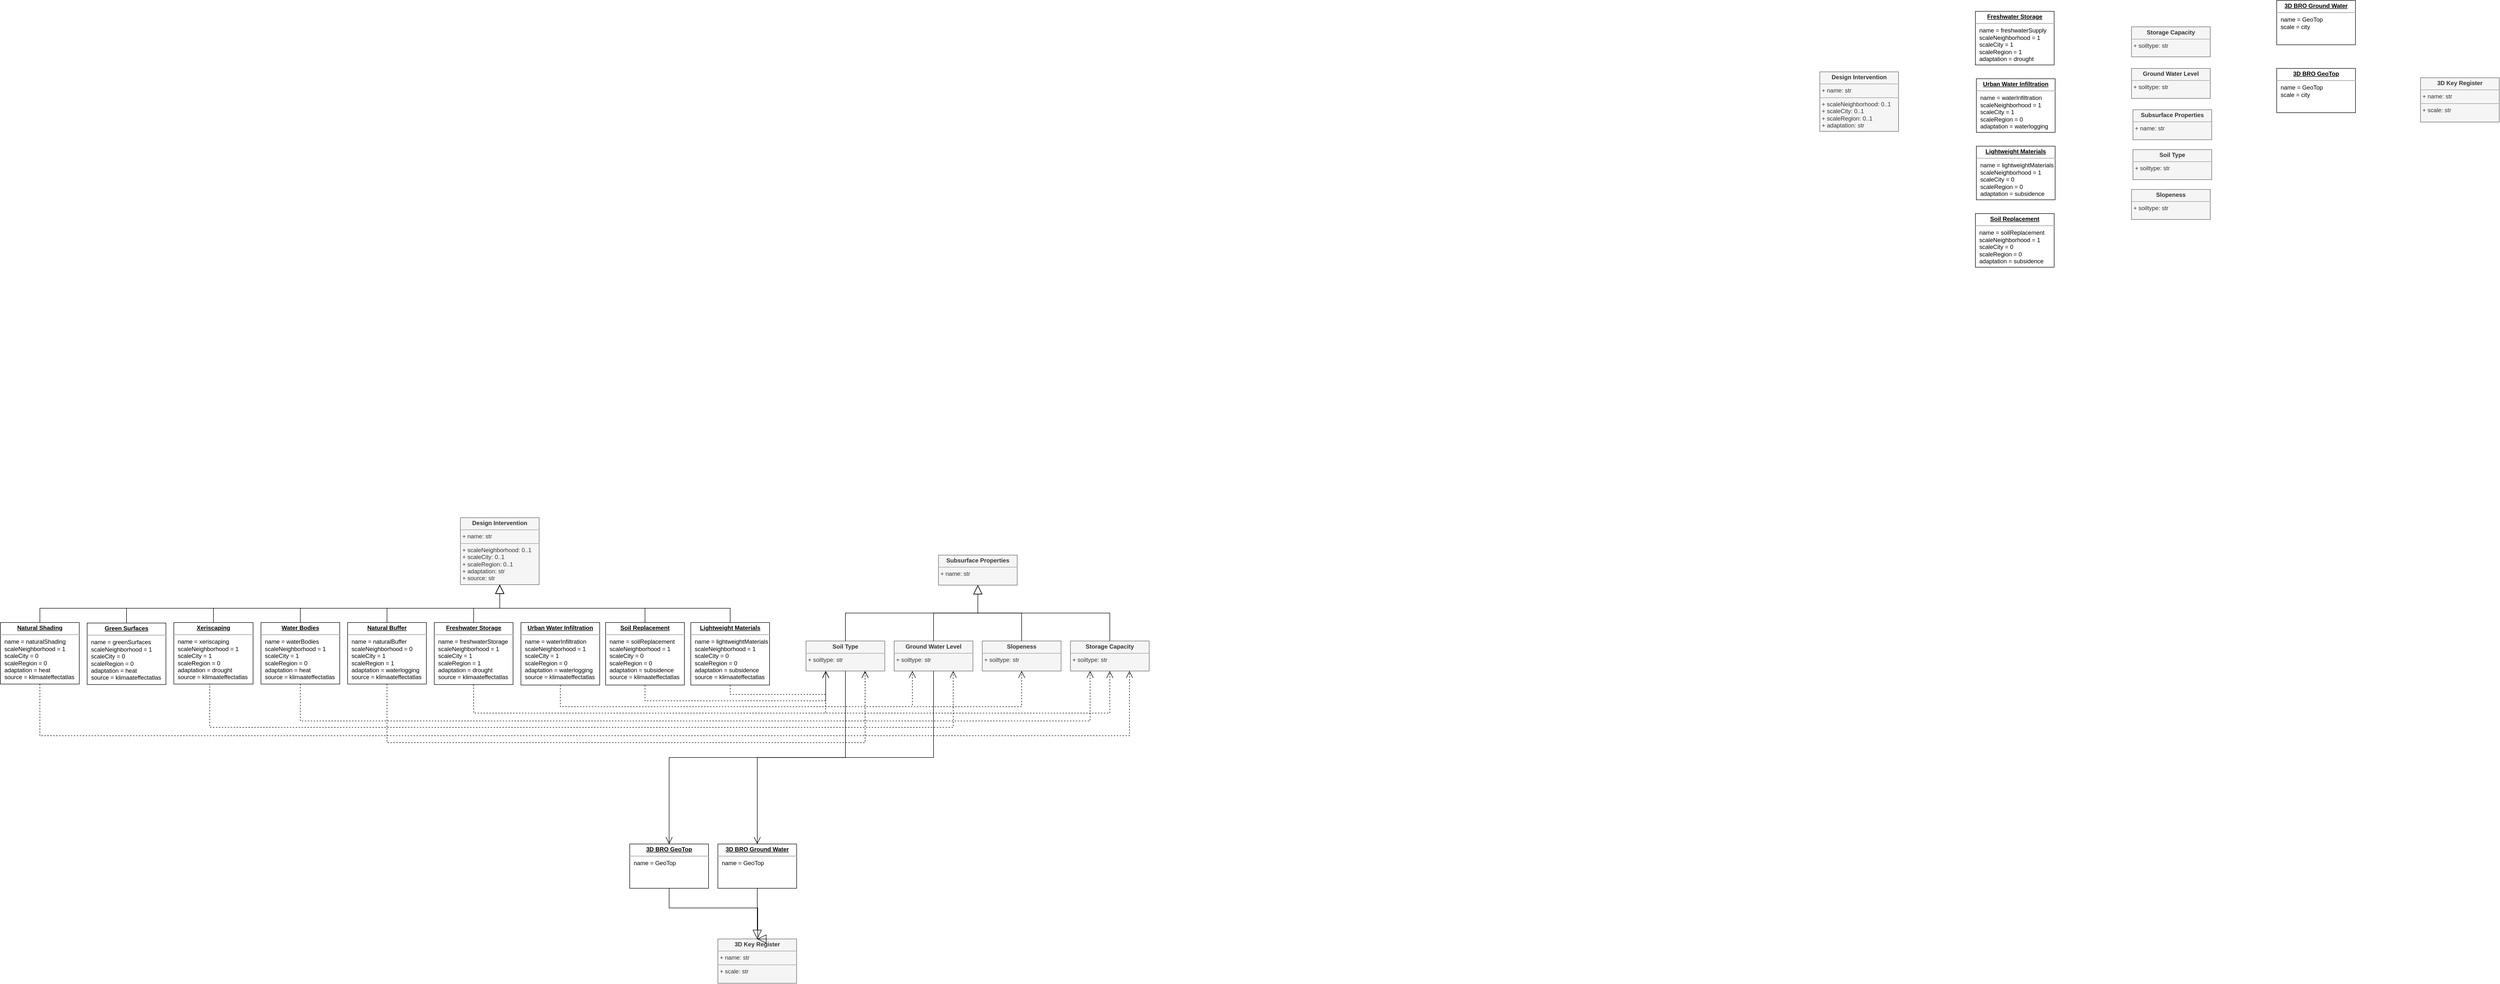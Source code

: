<mxfile version="22.1.7" type="github">
  <diagram name="Page-1" id="c4acf3e9-155e-7222-9cf6-157b1a14988f">
    <mxGraphModel dx="2620" dy="2467" grid="0" gridSize="10" guides="1" tooltips="1" connect="1" arrows="1" fold="1" page="0" pageScale="1" pageWidth="1169" pageHeight="827" background="none" math="0" shadow="0">
      <root>
        <mxCell id="0" />
        <mxCell id="1" parent="0" />
        <mxCell id="0FXop1k1lJmk01pZkUKz-18" value="&lt;p style=&quot;border-color: var(--border-color); text-decoration-line: underline; margin: 4px 0px 0px; text-align: center;&quot;&gt;&lt;b style=&quot;border-color: var(--border-color);&quot;&gt;Urban Water Infiltration&lt;/b&gt;&lt;/p&gt;&lt;hr style=&quot;border-color: var(--border-color);&quot;&gt;&lt;p style=&quot;border-color: var(--border-color); margin: 0px 0px 0px 8px;&quot;&gt;name = waterInfiltration&lt;br style=&quot;border-color: var(--border-color);&quot;&gt;&lt;/p&gt;&lt;p style=&quot;border-color: var(--border-color); margin: 0px 0px 0px 8px;&quot;&gt;scaleNeighborhood = 1&lt;/p&gt;&lt;p style=&quot;border-color: var(--border-color); margin: 0px 0px 0px 8px;&quot;&gt;scaleCity = 1&lt;/p&gt;&lt;p style=&quot;border-color: var(--border-color); margin: 0px 0px 0px 8px;&quot;&gt;scaleRegion = 0&lt;/p&gt;&lt;p style=&quot;border-color: var(--border-color); margin: 0px 0px 0px 8px;&quot;&gt;adaptation = waterlogging&lt;/p&gt;&lt;p style=&quot;border-color: var(--border-color); margin: 0px 0px 0px 8px;&quot;&gt;source = klimaateffectatlas&lt;br&gt;&lt;/p&gt;" style="verticalAlign=top;align=left;overflow=fill;fontSize=12;fontFamily=Helvetica;html=1;whiteSpace=wrap;" parent="1" vertex="1">
          <mxGeometry x="-293" y="-663" width="160" height="127" as="geometry" />
        </mxCell>
        <mxCell id="0FXop1k1lJmk01pZkUKz-20" value="&lt;p style=&quot;margin:0px;margin-top:4px;text-align:center;&quot;&gt;&lt;b&gt;Design Intervention&lt;/b&gt;&lt;/p&gt;&lt;hr size=&quot;1&quot;&gt;&lt;p style=&quot;margin:0px;margin-left:4px;&quot;&gt;+ name: str&lt;/p&gt;&lt;hr size=&quot;1&quot;&gt;&lt;p style=&quot;margin:0px;margin-left:4px;&quot;&gt;+ scaleNeighborhood: 0..1&lt;/p&gt;&lt;p style=&quot;margin:0px;margin-left:4px;&quot;&gt;+ scaleCity: 0..1&lt;/p&gt;&lt;p style=&quot;margin:0px;margin-left:4px;&quot;&gt;+ scaleRegion: 0..1&lt;/p&gt;&lt;p style=&quot;margin:0px;margin-left:4px;&quot;&gt;+ adaptation: str&lt;/p&gt;&lt;p style=&quot;margin:0px;margin-left:4px;&quot;&gt;+ source: str&lt;/p&gt;" style="verticalAlign=top;align=left;overflow=fill;fontSize=12;fontFamily=Helvetica;html=1;whiteSpace=wrap;fillColor=#f5f5f5;strokeColor=#666666;fontColor=#333333;" parent="1" vertex="1">
          <mxGeometry x="-416" y="-876" width="160" height="136" as="geometry" />
        </mxCell>
        <mxCell id="0FXop1k1lJmk01pZkUKz-21" value="&lt;p style=&quot;margin:0px;margin-top:4px;text-align:center;&quot;&gt;&lt;b&gt;Subsurface Properties&lt;/b&gt;&lt;/p&gt;&lt;hr size=&quot;1&quot;&gt;&lt;p style=&quot;margin:0px;margin-left:4px;&quot;&gt;+ name: str&lt;/p&gt;" style="verticalAlign=top;align=left;overflow=fill;fontSize=12;fontFamily=Helvetica;html=1;whiteSpace=wrap;fillColor=#f5f5f5;strokeColor=#666666;fontColor=#333333;" parent="1" vertex="1">
          <mxGeometry x="555" y="-800" width="160" height="61" as="geometry" />
        </mxCell>
        <mxCell id="0FXop1k1lJmk01pZkUKz-29" value="&lt;p style=&quot;margin:0px;margin-top:4px;text-align:center;&quot;&gt;&lt;b&gt;Soil Type&lt;/b&gt;&lt;/p&gt;&lt;hr size=&quot;1&quot;&gt;&lt;p style=&quot;margin:0px;margin-left:4px;&quot;&gt;+ soiltype: str&lt;/p&gt;" style="verticalAlign=top;align=left;overflow=fill;fontSize=12;fontFamily=Helvetica;html=1;whiteSpace=wrap;fillColor=#f5f5f5;strokeColor=#666666;fontColor=#333333;" parent="1" vertex="1">
          <mxGeometry x="286" y="-625.5" width="160" height="61" as="geometry" />
        </mxCell>
        <mxCell id="0FXop1k1lJmk01pZkUKz-30" value="" style="endArrow=open;endSize=12;dashed=1;html=1;rounded=0;exitX=0.5;exitY=1;exitDx=0;exitDy=0;entryX=0.25;entryY=1;entryDx=0;entryDy=0;edgeStyle=orthogonalEdgeStyle;" parent="1" source="0FXop1k1lJmk01pZkUKz-18" target="0FXop1k1lJmk01pZkUKz-29" edge="1">
          <mxGeometry width="160" relative="1" as="geometry">
            <mxPoint x="255" y="-567" as="sourcePoint" />
            <mxPoint x="350" y="-572" as="targetPoint" />
            <mxPoint as="offset" />
            <Array as="points">
              <mxPoint x="-213" y="-492" />
              <mxPoint x="326" y="-492" />
            </Array>
          </mxGeometry>
        </mxCell>
        <mxCell id="0FXop1k1lJmk01pZkUKz-32" value="" style="endArrow=block;endSize=16;endFill=0;html=1;rounded=0;exitX=0.5;exitY=0;exitDx=0;exitDy=0;entryX=0.5;entryY=1;entryDx=0;entryDy=0;edgeStyle=orthogonalEdgeStyle;" parent="1" source="XrivS-1WhvhdIYvPr3YK-95" target="0FXop1k1lJmk01pZkUKz-20" edge="1">
          <mxGeometry width="160" relative="1" as="geometry">
            <mxPoint x="217" y="-657" as="sourcePoint" />
            <mxPoint x="377" y="-657" as="targetPoint" />
            <Array as="points">
              <mxPoint x="-389" y="-692" />
              <mxPoint x="-336" y="-692" />
            </Array>
          </mxGeometry>
        </mxCell>
        <mxCell id="0FXop1k1lJmk01pZkUKz-33" value="" style="endArrow=block;endSize=16;endFill=0;html=1;rounded=0;exitX=0.5;exitY=0;exitDx=0;exitDy=0;entryX=0.5;entryY=1;entryDx=0;entryDy=0;edgeStyle=orthogonalEdgeStyle;" parent="1" source="0FXop1k1lJmk01pZkUKz-29" target="0FXop1k1lJmk01pZkUKz-21" edge="1">
          <mxGeometry width="160" relative="1" as="geometry">
            <mxPoint x="461.47" y="-669" as="sourcePoint" />
            <mxPoint x="461.47" y="-733" as="targetPoint" />
          </mxGeometry>
        </mxCell>
        <mxCell id="0FXop1k1lJmk01pZkUKz-34" value="&lt;p style=&quot;margin:0px;margin-top:4px;text-align:center;&quot;&gt;&lt;b&gt;Ground Water Level&lt;/b&gt;&lt;/p&gt;&lt;hr size=&quot;1&quot;&gt;&lt;p style=&quot;margin:0px;margin-left:4px;&quot;&gt;+ soiltype: str&lt;/p&gt;" style="verticalAlign=top;align=left;overflow=fill;fontSize=12;fontFamily=Helvetica;html=1;whiteSpace=wrap;fillColor=#f5f5f5;strokeColor=#666666;fontColor=#333333;" parent="1" vertex="1">
          <mxGeometry x="465" y="-625.5" width="160" height="61" as="geometry" />
        </mxCell>
        <mxCell id="0FXop1k1lJmk01pZkUKz-40" value="" style="endArrow=block;endSize=16;endFill=0;html=1;rounded=0;exitX=0.5;exitY=0;exitDx=0;exitDy=0;edgeStyle=orthogonalEdgeStyle;entryX=0.5;entryY=1;entryDx=0;entryDy=0;" parent="1" source="0FXop1k1lJmk01pZkUKz-34" target="0FXop1k1lJmk01pZkUKz-21" edge="1">
          <mxGeometry width="160" relative="1" as="geometry">
            <mxPoint x="544.47" y="-625.5" as="sourcePoint" />
            <mxPoint x="536" y="-716" as="targetPoint" />
          </mxGeometry>
        </mxCell>
        <mxCell id="0FXop1k1lJmk01pZkUKz-41" value="&lt;p style=&quot;margin:0px;margin-top:4px;text-align:center;&quot;&gt;&lt;b&gt;3D Key Register&lt;/b&gt;&lt;/p&gt;&lt;hr size=&quot;1&quot;&gt;&lt;p style=&quot;margin:0px;margin-left:4px;&quot;&gt;+ name: str&lt;/p&gt;&lt;hr size=&quot;1&quot;&gt;&lt;p style=&quot;margin:0px;margin-left:4px;&quot;&gt;+ scale: str&lt;/p&gt;" style="verticalAlign=top;align=left;overflow=fill;fontSize=12;fontFamily=Helvetica;html=1;whiteSpace=wrap;fillColor=#f5f5f5;strokeColor=#666666;fontColor=#333333;" parent="1" vertex="1">
          <mxGeometry x="107" y="-20" width="160" height="90" as="geometry" />
        </mxCell>
        <mxCell id="0FXop1k1lJmk01pZkUKz-42" value="&lt;p style=&quot;margin:0px;margin-top:4px;text-align:center;text-decoration:underline;&quot;&gt;&lt;b&gt;3D BRO GeoTop&lt;/b&gt;&lt;/p&gt;&lt;hr&gt;&lt;p style=&quot;margin:0px;margin-left:8px;&quot;&gt;name = GeoTop&lt;/p&gt;" style="verticalAlign=top;align=left;overflow=fill;fontSize=12;fontFamily=Helvetica;html=1;whiteSpace=wrap;" parent="1" vertex="1">
          <mxGeometry x="-72" y="-213" width="160" height="90" as="geometry" />
        </mxCell>
        <mxCell id="0FXop1k1lJmk01pZkUKz-43" value="" style="endArrow=open;endFill=1;endSize=12;html=1;rounded=0;exitX=0.5;exitY=1;exitDx=0;exitDy=0;entryX=0.5;entryY=0;entryDx=0;entryDy=0;edgeStyle=orthogonalEdgeStyle;" parent="1" source="0FXop1k1lJmk01pZkUKz-29" target="0FXop1k1lJmk01pZkUKz-42" edge="1">
          <mxGeometry width="160" relative="1" as="geometry">
            <mxPoint x="169" y="-437" as="sourcePoint" />
            <mxPoint x="329" y="-437" as="targetPoint" />
          </mxGeometry>
        </mxCell>
        <mxCell id="0FXop1k1lJmk01pZkUKz-44" value="" style="endArrow=block;endSize=16;endFill=0;html=1;rounded=0;exitX=0.5;exitY=1;exitDx=0;exitDy=0;entryX=0.5;entryY=0;entryDx=0;entryDy=0;edgeStyle=orthogonalEdgeStyle;" parent="1" source="0FXop1k1lJmk01pZkUKz-42" target="0FXop1k1lJmk01pZkUKz-41" edge="1">
          <mxGeometry width="160" relative="1" as="geometry">
            <mxPoint x="2" y="-35" as="sourcePoint" />
            <mxPoint x="21" y="-26" as="targetPoint" />
            <Array as="points">
              <mxPoint x="8" y="-83" />
              <mxPoint x="188" y="-83" />
            </Array>
          </mxGeometry>
        </mxCell>
        <mxCell id="XrivS-1WhvhdIYvPr3YK-7" value="" style="endArrow=open;endSize=12;dashed=1;html=1;rounded=0;exitX=0.5;exitY=1;exitDx=0;exitDy=0;entryX=0.25;entryY=1;entryDx=0;entryDy=0;edgeStyle=orthogonalEdgeStyle;" edge="1" parent="1" source="0FXop1k1lJmk01pZkUKz-18">
          <mxGeometry width="160" relative="1" as="geometry">
            <mxPoint x="145" y="-561" as="sourcePoint" />
            <mxPoint x="502" y="-564.5" as="targetPoint" />
            <mxPoint as="offset" />
            <Array as="points">
              <mxPoint x="-213" y="-492" />
              <mxPoint x="502" y="-492" />
            </Array>
          </mxGeometry>
        </mxCell>
        <mxCell id="XrivS-1WhvhdIYvPr3YK-8" value="&lt;p style=&quot;margin:0px;margin-top:4px;text-align:center;text-decoration:underline;&quot;&gt;&lt;b&gt;3D BRO Ground Water&lt;/b&gt;&lt;/p&gt;&lt;hr&gt;&lt;p style=&quot;margin:0px;margin-left:8px;&quot;&gt;name = GeoTop&lt;/p&gt;" style="verticalAlign=top;align=left;overflow=fill;fontSize=12;fontFamily=Helvetica;html=1;whiteSpace=wrap;" vertex="1" parent="1">
          <mxGeometry x="107" y="-213" width="160" height="90" as="geometry" />
        </mxCell>
        <mxCell id="XrivS-1WhvhdIYvPr3YK-9" value="" style="endArrow=open;endFill=1;endSize=12;html=1;rounded=0;exitX=0.5;exitY=1;exitDx=0;exitDy=0;entryX=0.5;entryY=0;entryDx=0;entryDy=0;edgeStyle=orthogonalEdgeStyle;" edge="1" parent="1" source="0FXop1k1lJmk01pZkUKz-34" target="XrivS-1WhvhdIYvPr3YK-8">
          <mxGeometry width="160" relative="1" as="geometry">
            <mxPoint x="376" y="-554" as="sourcePoint" />
            <mxPoint x="275" y="-444" as="targetPoint" />
          </mxGeometry>
        </mxCell>
        <mxCell id="XrivS-1WhvhdIYvPr3YK-10" value="&lt;p style=&quot;margin:0px;margin-top:4px;text-align:center;&quot;&gt;&lt;b&gt;Slopeness&lt;/b&gt;&lt;/p&gt;&lt;hr size=&quot;1&quot;&gt;&lt;p style=&quot;margin:0px;margin-left:4px;&quot;&gt;+ soiltype: str&lt;/p&gt;" style="verticalAlign=top;align=left;overflow=fill;fontSize=12;fontFamily=Helvetica;html=1;whiteSpace=wrap;fillColor=#f5f5f5;strokeColor=#666666;fontColor=#333333;" vertex="1" parent="1">
          <mxGeometry x="644" y="-625.5" width="160" height="61" as="geometry" />
        </mxCell>
        <mxCell id="XrivS-1WhvhdIYvPr3YK-11" value="" style="endArrow=block;endSize=16;endFill=0;html=1;rounded=0;exitX=0.5;exitY=0;exitDx=0;exitDy=0;edgeStyle=orthogonalEdgeStyle;" edge="1" parent="1" source="XrivS-1WhvhdIYvPr3YK-13" target="0FXop1k1lJmk01pZkUKz-21">
          <mxGeometry width="160" relative="1" as="geometry">
            <mxPoint x="555" y="-615" as="sourcePoint" />
            <mxPoint x="529" y="-716" as="targetPoint" />
          </mxGeometry>
        </mxCell>
        <mxCell id="XrivS-1WhvhdIYvPr3YK-12" value="" style="endArrow=open;endSize=12;dashed=1;html=1;rounded=0;exitX=0.5;exitY=1;exitDx=0;exitDy=0;entryX=0.5;entryY=1;entryDx=0;entryDy=0;edgeStyle=orthogonalEdgeStyle;" edge="1" parent="1" source="0FXop1k1lJmk01pZkUKz-18" target="XrivS-1WhvhdIYvPr3YK-10">
          <mxGeometry width="160" relative="1" as="geometry">
            <mxPoint x="155" y="-551" as="sourcePoint" />
            <mxPoint x="512" y="-554.5" as="targetPoint" />
            <mxPoint as="offset" />
            <Array as="points">
              <mxPoint x="-213" y="-492" />
              <mxPoint x="724" y="-492" />
            </Array>
          </mxGeometry>
        </mxCell>
        <mxCell id="XrivS-1WhvhdIYvPr3YK-13" value="&lt;p style=&quot;margin:0px;margin-top:4px;text-align:center;&quot;&gt;&lt;b&gt;Storage Capacity&lt;/b&gt;&lt;/p&gt;&lt;hr size=&quot;1&quot;&gt;&lt;p style=&quot;margin:0px;margin-left:4px;&quot;&gt;+ soiltype: str&lt;/p&gt;" style="verticalAlign=top;align=left;overflow=fill;fontSize=12;fontFamily=Helvetica;html=1;whiteSpace=wrap;fillColor=#f5f5f5;strokeColor=#666666;fontColor=#333333;" vertex="1" parent="1">
          <mxGeometry x="823" y="-625.5" width="160" height="61" as="geometry" />
        </mxCell>
        <mxCell id="XrivS-1WhvhdIYvPr3YK-14" value="" style="endArrow=block;endSize=16;endFill=0;html=1;rounded=0;exitX=0.5;exitY=0;exitDx=0;exitDy=0;edgeStyle=orthogonalEdgeStyle;entryX=0.5;entryY=1;entryDx=0;entryDy=0;" edge="1" parent="1" source="XrivS-1WhvhdIYvPr3YK-10" target="0FXop1k1lJmk01pZkUKz-21">
          <mxGeometry width="160" relative="1" as="geometry">
            <mxPoint x="734" y="-615" as="sourcePoint" />
            <mxPoint x="472" y="-723" as="targetPoint" />
          </mxGeometry>
        </mxCell>
        <mxCell id="XrivS-1WhvhdIYvPr3YK-17" value="" style="endArrow=block;endSize=16;endFill=0;html=1;rounded=0;exitX=0.5;exitY=1;exitDx=0;exitDy=0;edgeStyle=orthogonalEdgeStyle;entryX=0.5;entryY=0;entryDx=0;entryDy=0;" edge="1" parent="1" source="XrivS-1WhvhdIYvPr3YK-8" target="0FXop1k1lJmk01pZkUKz-41">
          <mxGeometry width="160" relative="1" as="geometry">
            <mxPoint x="18" y="-113" as="sourcePoint" />
            <mxPoint x="146" y="-46" as="targetPoint" />
            <Array as="points">
              <mxPoint x="187" y="-78" />
              <mxPoint x="187" y="-78" />
            </Array>
          </mxGeometry>
        </mxCell>
        <mxCell id="XrivS-1WhvhdIYvPr3YK-18" value="&lt;p style=&quot;margin:0px;margin-top:4px;text-align:center;text-decoration:underline;&quot;&gt;&lt;b&gt;Soil Replacement&lt;/b&gt;&lt;/p&gt;&lt;hr&gt;&lt;p style=&quot;margin:0px;margin-left:8px;&quot;&gt;name = soilReplacement&lt;br&gt;&lt;/p&gt;&lt;p style=&quot;margin:0px;margin-left:8px;&quot;&gt;scaleNeighborhood = 1&lt;/p&gt;&lt;p style=&quot;margin:0px;margin-left:8px;&quot;&gt;scaleCity = 0&lt;/p&gt;&lt;p style=&quot;margin:0px;margin-left:8px;&quot;&gt;scaleRegion = 0&lt;/p&gt;&lt;p style=&quot;margin:0px;margin-left:8px;&quot;&gt;adaptation = subsidence&lt;/p&gt;&lt;p style=&quot;margin:0px;margin-left:8px;&quot;&gt;source = klimaateffectatlas&lt;br&gt;&lt;/p&gt;" style="verticalAlign=top;align=left;overflow=fill;fontSize=12;fontFamily=Helvetica;html=1;whiteSpace=wrap;" vertex="1" parent="1">
          <mxGeometry x="-121" y="-663" width="160" height="127" as="geometry" />
        </mxCell>
        <mxCell id="XrivS-1WhvhdIYvPr3YK-19" value="" style="endArrow=block;endSize=16;endFill=0;html=1;rounded=0;exitX=0.5;exitY=0;exitDx=0;exitDy=0;entryX=0.5;entryY=1;entryDx=0;entryDy=0;edgeStyle=orthogonalEdgeStyle;" edge="1" parent="1" source="XrivS-1WhvhdIYvPr3YK-18" target="0FXop1k1lJmk01pZkUKz-20">
          <mxGeometry width="160" relative="1" as="geometry">
            <mxPoint x="-203" y="-653" as="sourcePoint" />
            <mxPoint x="-194" y="-687" as="targetPoint" />
            <Array as="points">
              <mxPoint x="-41" y="-692" />
              <mxPoint x="-336" y="-692" />
            </Array>
          </mxGeometry>
        </mxCell>
        <mxCell id="XrivS-1WhvhdIYvPr3YK-20" value="" style="endArrow=open;endSize=12;dashed=1;html=1;rounded=0;exitX=0.5;exitY=1;exitDx=0;exitDy=0;entryX=0.25;entryY=1;entryDx=0;entryDy=0;edgeStyle=orthogonalEdgeStyle;" edge="1" parent="1" source="XrivS-1WhvhdIYvPr3YK-18" target="0FXop1k1lJmk01pZkUKz-29">
          <mxGeometry width="160" relative="1" as="geometry">
            <mxPoint x="-144" y="-506" as="sourcePoint" />
            <mxPoint x="245" y="-593" as="targetPoint" />
            <Array as="points">
              <mxPoint x="-41" y="-504" />
              <mxPoint x="326" y="-504" />
            </Array>
          </mxGeometry>
        </mxCell>
        <mxCell id="XrivS-1WhvhdIYvPr3YK-24" value="&lt;p style=&quot;margin:0px;margin-top:4px;text-align:center;text-decoration:underline;&quot;&gt;&lt;b&gt;Lightweight Materials&lt;/b&gt;&lt;/p&gt;&lt;hr&gt;&lt;p style=&quot;margin:0px;margin-left:8px;&quot;&gt;name = lightweightMaterials&lt;br&gt;&lt;/p&gt;&lt;p style=&quot;margin:0px;margin-left:8px;&quot;&gt;scaleNeighborhood = 1&lt;/p&gt;&lt;p style=&quot;margin:0px;margin-left:8px;&quot;&gt;scaleCity = 0&lt;/p&gt;&lt;p style=&quot;margin:0px;margin-left:8px;&quot;&gt;scaleRegion = 0&lt;/p&gt;&lt;p style=&quot;margin:0px;margin-left:8px;&quot;&gt;adaptation = subsidence&lt;/p&gt;&lt;p style=&quot;margin:0px;margin-left:8px;&quot;&gt;source = klimaateffectatlas&lt;br&gt;&lt;/p&gt;" style="verticalAlign=top;align=left;overflow=fill;fontSize=12;fontFamily=Helvetica;html=1;whiteSpace=wrap;" vertex="1" parent="1">
          <mxGeometry x="52" y="-663" width="160" height="127" as="geometry" />
        </mxCell>
        <mxCell id="XrivS-1WhvhdIYvPr3YK-27" value="" style="endArrow=block;endSize=16;endFill=0;html=1;rounded=0;exitX=0.5;exitY=0;exitDx=0;exitDy=0;entryX=0.5;entryY=1;entryDx=0;entryDy=0;edgeStyle=orthogonalEdgeStyle;" edge="1" parent="1" source="XrivS-1WhvhdIYvPr3YK-24" target="0FXop1k1lJmk01pZkUKz-20">
          <mxGeometry width="160" relative="1" as="geometry">
            <mxPoint x="-243" y="-655" as="sourcePoint" />
            <mxPoint x="-83" y="-655" as="targetPoint" />
            <Array as="points">
              <mxPoint x="132" y="-692" />
              <mxPoint x="-336" y="-692" />
            </Array>
          </mxGeometry>
        </mxCell>
        <mxCell id="XrivS-1WhvhdIYvPr3YK-28" value="" style="endArrow=open;endSize=12;dashed=1;html=1;rounded=0;exitX=0.5;exitY=1;exitDx=0;exitDy=0;entryX=0.25;entryY=1;entryDx=0;entryDy=0;edgeStyle=orthogonalEdgeStyle;" edge="1" parent="1" source="XrivS-1WhvhdIYvPr3YK-24" target="0FXop1k1lJmk01pZkUKz-29">
          <mxGeometry width="160" relative="1" as="geometry">
            <mxPoint x="250" y="-547" as="sourcePoint" />
            <mxPoint x="410" y="-547" as="targetPoint" />
            <Array as="points">
              <mxPoint x="132" y="-517" />
              <mxPoint x="326" y="-517" />
            </Array>
          </mxGeometry>
        </mxCell>
        <mxCell id="XrivS-1WhvhdIYvPr3YK-60" value="&lt;p style=&quot;margin:0px;margin-top:4px;text-align:center;text-decoration:underline;&quot;&gt;&lt;b&gt;Urban Water Infiltration&lt;/b&gt;&lt;/p&gt;&lt;hr&gt;&lt;p style=&quot;margin:0px;margin-left:8px;&quot;&gt;name = waterInfiltration&lt;br&gt;&lt;/p&gt;&lt;p style=&quot;margin:0px;margin-left:8px;&quot;&gt;scaleNeighborhood = 1&lt;/p&gt;&lt;p style=&quot;margin:0px;margin-left:8px;&quot;&gt;scaleCity = 1&lt;/p&gt;&lt;p style=&quot;margin:0px;margin-left:8px;&quot;&gt;scaleRegion = 0&lt;/p&gt;&lt;p style=&quot;margin:0px;margin-left:8px;&quot;&gt;adaptation = waterlogging&lt;/p&gt;" style="verticalAlign=top;align=left;overflow=fill;fontSize=12;fontFamily=Helvetica;html=1;whiteSpace=wrap;" vertex="1" parent="1">
          <mxGeometry x="2663" y="-1768" width="160" height="109" as="geometry" />
        </mxCell>
        <mxCell id="XrivS-1WhvhdIYvPr3YK-61" value="&lt;p style=&quot;margin:0px;margin-top:4px;text-align:center;&quot;&gt;&lt;b&gt;Design Intervention&lt;/b&gt;&lt;/p&gt;&lt;hr size=&quot;1&quot;&gt;&lt;p style=&quot;margin:0px;margin-left:4px;&quot;&gt;+ name: str&lt;/p&gt;&lt;hr size=&quot;1&quot;&gt;&lt;p style=&quot;margin:0px;margin-left:4px;&quot;&gt;+ scaleNeighborhood: 0..1&lt;/p&gt;&lt;p style=&quot;margin:0px;margin-left:4px;&quot;&gt;+ scaleCity: 0..1&lt;/p&gt;&lt;p style=&quot;margin:0px;margin-left:4px;&quot;&gt;+ scaleRegion: 0..1&lt;/p&gt;&lt;p style=&quot;margin:0px;margin-left:4px;&quot;&gt;+ adaptation: str&lt;/p&gt;" style="verticalAlign=top;align=left;overflow=fill;fontSize=12;fontFamily=Helvetica;html=1;whiteSpace=wrap;fillColor=#f5f5f5;strokeColor=#666666;fontColor=#333333;" vertex="1" parent="1">
          <mxGeometry x="2345" y="-1782" width="160" height="121" as="geometry" />
        </mxCell>
        <mxCell id="XrivS-1WhvhdIYvPr3YK-62" value="&lt;p style=&quot;margin:0px;margin-top:4px;text-align:center;&quot;&gt;&lt;b&gt;Subsurface Properties&lt;/b&gt;&lt;/p&gt;&lt;hr size=&quot;1&quot;&gt;&lt;p style=&quot;margin:0px;margin-left:4px;&quot;&gt;+ name: str&lt;/p&gt;" style="verticalAlign=top;align=left;overflow=fill;fontSize=12;fontFamily=Helvetica;html=1;whiteSpace=wrap;fillColor=#f5f5f5;strokeColor=#666666;fontColor=#333333;" vertex="1" parent="1">
          <mxGeometry x="2981" y="-1705" width="160" height="61" as="geometry" />
        </mxCell>
        <mxCell id="XrivS-1WhvhdIYvPr3YK-63" value="&lt;p style=&quot;margin:0px;margin-top:4px;text-align:center;&quot;&gt;&lt;b&gt;Soil Type&lt;/b&gt;&lt;/p&gt;&lt;hr size=&quot;1&quot;&gt;&lt;p style=&quot;margin:0px;margin-left:4px;&quot;&gt;+ soiltype: str&lt;/p&gt;" style="verticalAlign=top;align=left;overflow=fill;fontSize=12;fontFamily=Helvetica;html=1;whiteSpace=wrap;fillColor=#f5f5f5;strokeColor=#666666;fontColor=#333333;" vertex="1" parent="1">
          <mxGeometry x="2981" y="-1624" width="160" height="61" as="geometry" />
        </mxCell>
        <mxCell id="XrivS-1WhvhdIYvPr3YK-69" value="&lt;p style=&quot;margin:0px;margin-top:4px;text-align:center;&quot;&gt;&lt;b&gt;3D Key Register&lt;/b&gt;&lt;/p&gt;&lt;hr size=&quot;1&quot;&gt;&lt;p style=&quot;margin:0px;margin-left:4px;&quot;&gt;+ name: str&lt;/p&gt;&lt;hr size=&quot;1&quot;&gt;&lt;p style=&quot;margin:0px;margin-left:4px;&quot;&gt;+ scale: str&lt;/p&gt;" style="verticalAlign=top;align=left;overflow=fill;fontSize=12;fontFamily=Helvetica;html=1;whiteSpace=wrap;fillColor=#f5f5f5;strokeColor=#666666;fontColor=#333333;" vertex="1" parent="1">
          <mxGeometry x="3565" y="-1770" width="160" height="90" as="geometry" />
        </mxCell>
        <mxCell id="XrivS-1WhvhdIYvPr3YK-70" value="&lt;p style=&quot;margin:0px;margin-top:4px;text-align:center;text-decoration:underline;&quot;&gt;&lt;b&gt;3D BRO GeoTop&lt;/b&gt;&lt;/p&gt;&lt;hr&gt;&lt;p style=&quot;margin:0px;margin-left:8px;&quot;&gt;name = GeoTop&lt;br&gt;&lt;/p&gt;&lt;p style=&quot;margin:0px;margin-left:8px;&quot;&gt;scale = city&lt;/p&gt;" style="verticalAlign=top;align=left;overflow=fill;fontSize=12;fontFamily=Helvetica;html=1;whiteSpace=wrap;" vertex="1" parent="1">
          <mxGeometry x="3273" y="-1789" width="160" height="90" as="geometry" />
        </mxCell>
        <mxCell id="XrivS-1WhvhdIYvPr3YK-74" value="&lt;p style=&quot;margin:0px;margin-top:4px;text-align:center;text-decoration:underline;&quot;&gt;&lt;b&gt;3D BRO Ground Water&lt;/b&gt;&lt;/p&gt;&lt;hr&gt;&lt;p style=&quot;margin:0px;margin-left:8px;&quot;&gt;name = GeoTop&lt;br&gt;&lt;/p&gt;&lt;p style=&quot;margin:0px;margin-left:8px;&quot;&gt;scale = city&lt;/p&gt;" style="verticalAlign=top;align=left;overflow=fill;fontSize=12;fontFamily=Helvetica;html=1;whiteSpace=wrap;" vertex="1" parent="1">
          <mxGeometry x="3273" y="-1927" width="160" height="90" as="geometry" />
        </mxCell>
        <mxCell id="XrivS-1WhvhdIYvPr3YK-76" value="&lt;p style=&quot;margin:0px;margin-top:4px;text-align:center;&quot;&gt;&lt;b&gt;Slopeness&lt;/b&gt;&lt;/p&gt;&lt;hr size=&quot;1&quot;&gt;&lt;p style=&quot;margin:0px;margin-left:4px;&quot;&gt;+ soiltype: str&lt;/p&gt;" style="verticalAlign=top;align=left;overflow=fill;fontSize=12;fontFamily=Helvetica;html=1;whiteSpace=wrap;fillColor=#f5f5f5;strokeColor=#666666;fontColor=#333333;" vertex="1" parent="1">
          <mxGeometry x="2978" y="-1543" width="160" height="61" as="geometry" />
        </mxCell>
        <mxCell id="XrivS-1WhvhdIYvPr3YK-84" value="&lt;p style=&quot;margin:0px;margin-top:4px;text-align:center;text-decoration:underline;&quot;&gt;&lt;b&gt;Freshwater Storage&lt;/b&gt;&lt;/p&gt;&lt;hr&gt;&lt;p style=&quot;margin:0px;margin-left:8px;&quot;&gt;name = freshwaterSupply&lt;br&gt;&lt;/p&gt;&lt;p style=&quot;margin:0px;margin-left:8px;&quot;&gt;scaleNeighborhood = 1&lt;/p&gt;&lt;p style=&quot;margin:0px;margin-left:8px;&quot;&gt;scaleCity = 1&lt;/p&gt;&lt;p style=&quot;margin:0px;margin-left:8px;&quot;&gt;scaleRegion = 1&lt;/p&gt;&lt;p style=&quot;margin:0px;margin-left:8px;&quot;&gt;adaptation = drought&lt;/p&gt;" style="verticalAlign=top;align=left;overflow=fill;fontSize=12;fontFamily=Helvetica;html=1;whiteSpace=wrap;" vertex="1" parent="1">
          <mxGeometry x="2661" y="-1905" width="160" height="109" as="geometry" />
        </mxCell>
        <mxCell id="XrivS-1WhvhdIYvPr3YK-87" value="&lt;p style=&quot;margin:0px;margin-top:4px;text-align:center;text-decoration:underline;&quot;&gt;&lt;b&gt;Lightweight Materials&lt;/b&gt;&lt;/p&gt;&lt;hr&gt;&lt;p style=&quot;margin:0px;margin-left:8px;&quot;&gt;name = lightweightMaterials&lt;br&gt;&lt;/p&gt;&lt;p style=&quot;margin:0px;margin-left:8px;&quot;&gt;scaleNeighborhood = 1&lt;/p&gt;&lt;p style=&quot;margin:0px;margin-left:8px;&quot;&gt;scaleCity = 0&lt;/p&gt;&lt;p style=&quot;margin:0px;margin-left:8px;&quot;&gt;scaleRegion = 0&lt;/p&gt;&lt;p style=&quot;margin:0px;margin-left:8px;&quot;&gt;adaptation = subsidence&lt;/p&gt;" style="verticalAlign=top;align=left;overflow=fill;fontSize=12;fontFamily=Helvetica;html=1;whiteSpace=wrap;" vertex="1" parent="1">
          <mxGeometry x="2663" y="-1631" width="160" height="109" as="geometry" />
        </mxCell>
        <mxCell id="XrivS-1WhvhdIYvPr3YK-67" value="&lt;p style=&quot;margin:0px;margin-top:4px;text-align:center;&quot;&gt;&lt;b&gt;Ground Water Level&lt;/b&gt;&lt;/p&gt;&lt;hr size=&quot;1&quot;&gt;&lt;p style=&quot;margin:0px;margin-left:4px;&quot;&gt;+ soiltype: str&lt;/p&gt;" style="verticalAlign=top;align=left;overflow=fill;fontSize=12;fontFamily=Helvetica;html=1;whiteSpace=wrap;fillColor=#f5f5f5;strokeColor=#666666;fontColor=#333333;" vertex="1" parent="1">
          <mxGeometry x="2978" y="-1789" width="160" height="61" as="geometry" />
        </mxCell>
        <mxCell id="XrivS-1WhvhdIYvPr3YK-79" value="&lt;p style=&quot;margin:0px;margin-top:4px;text-align:center;&quot;&gt;&lt;b&gt;Storage Capacity&lt;/b&gt;&lt;/p&gt;&lt;hr size=&quot;1&quot;&gt;&lt;p style=&quot;margin:0px;margin-left:4px;&quot;&gt;+ soiltype: str&lt;/p&gt;" style="verticalAlign=top;align=left;overflow=fill;fontSize=12;fontFamily=Helvetica;html=1;whiteSpace=wrap;fillColor=#f5f5f5;strokeColor=#666666;fontColor=#333333;" vertex="1" parent="1">
          <mxGeometry x="2978" y="-1873.5" width="160" height="61" as="geometry" />
        </mxCell>
        <mxCell id="XrivS-1WhvhdIYvPr3YK-94" value="&lt;p style=&quot;margin:0px;margin-top:4px;text-align:center;text-decoration:underline;&quot;&gt;&lt;b&gt;Soil Replacement&lt;/b&gt;&lt;/p&gt;&lt;hr&gt;&lt;p style=&quot;margin:0px;margin-left:8px;&quot;&gt;name = soilReplacement&lt;br&gt;&lt;/p&gt;&lt;p style=&quot;margin:0px;margin-left:8px;&quot;&gt;scaleNeighborhood = 1&lt;/p&gt;&lt;p style=&quot;margin:0px;margin-left:8px;&quot;&gt;scaleCity = 0&lt;/p&gt;&lt;p style=&quot;margin:0px;margin-left:8px;&quot;&gt;scaleRegion = 0&lt;/p&gt;&lt;p style=&quot;margin:0px;margin-left:8px;&quot;&gt;adaptation = subsidence&lt;/p&gt;" style="verticalAlign=top;align=left;overflow=fill;fontSize=12;fontFamily=Helvetica;html=1;whiteSpace=wrap;" vertex="1" parent="1">
          <mxGeometry x="2661" y="-1494" width="160" height="109" as="geometry" />
        </mxCell>
        <mxCell id="XrivS-1WhvhdIYvPr3YK-95" value="&lt;p style=&quot;border-color: var(--border-color); text-decoration-line: underline; margin: 4px 0px 0px; text-align: center;&quot;&gt;&lt;b style=&quot;border-color: var(--border-color);&quot;&gt;Freshwater Storage&lt;/b&gt;&lt;/p&gt;&lt;hr style=&quot;border-color: var(--border-color);&quot;&gt;&lt;p style=&quot;border-color: var(--border-color); margin: 0px 0px 0px 8px;&quot;&gt;name = freshwaterStorage&lt;br style=&quot;border-color: var(--border-color);&quot;&gt;&lt;/p&gt;&lt;p style=&quot;border-color: var(--border-color); margin: 0px 0px 0px 8px;&quot;&gt;scaleNeighborhood = 1&lt;/p&gt;&lt;p style=&quot;border-color: var(--border-color); margin: 0px 0px 0px 8px;&quot;&gt;scaleCity = 1&lt;/p&gt;&lt;p style=&quot;border-color: var(--border-color); margin: 0px 0px 0px 8px;&quot;&gt;scaleRegion = 1&lt;/p&gt;&lt;p style=&quot;border-color: var(--border-color); margin: 0px 0px 0px 8px;&quot;&gt;adaptation = drought&lt;/p&gt;&lt;p style=&quot;border-color: var(--border-color); margin: 0px 0px 0px 8px;&quot;&gt;source = klimaateffectatlas&lt;br&gt;&lt;/p&gt;" style="verticalAlign=top;align=left;overflow=fill;fontSize=12;fontFamily=Helvetica;html=1;whiteSpace=wrap;" vertex="1" parent="1">
          <mxGeometry x="-469" y="-663" width="160" height="126" as="geometry" />
        </mxCell>
        <mxCell id="XrivS-1WhvhdIYvPr3YK-96" value="&lt;p style=&quot;margin:0px;margin-top:4px;text-align:center;text-decoration:underline;&quot;&gt;&lt;b style=&quot;border-color: var(--border-color);&quot;&gt;Natural Buffer&lt;/b&gt;&lt;br&gt;&lt;/p&gt;&lt;hr&gt;&lt;p style=&quot;margin:0px;margin-left:8px;&quot;&gt;name = naturalBuffer&lt;br&gt;&lt;/p&gt;&lt;p style=&quot;margin:0px;margin-left:8px;&quot;&gt;scaleNeighborhood = 0&lt;/p&gt;&lt;p style=&quot;margin:0px;margin-left:8px;&quot;&gt;scaleCity = 1&lt;/p&gt;&lt;p style=&quot;margin:0px;margin-left:8px;&quot;&gt;scaleRegion = 1&lt;/p&gt;&lt;p style=&quot;margin:0px;margin-left:8px;&quot;&gt;adaptation = waterlogging&lt;/p&gt;&lt;p style=&quot;margin:0px;margin-left:8px;&quot;&gt;source = klimaateffectatlas&lt;br&gt;&lt;/p&gt;" style="verticalAlign=top;align=left;overflow=fill;fontSize=12;fontFamily=Helvetica;html=1;whiteSpace=wrap;" vertex="1" parent="1">
          <mxGeometry x="-645" y="-663" width="160" height="125" as="geometry" />
        </mxCell>
        <mxCell id="XrivS-1WhvhdIYvPr3YK-97" value="&lt;p style=&quot;margin:0px;margin-top:4px;text-align:center;text-decoration:underline;&quot;&gt;&lt;b&gt;Water Bodies&lt;/b&gt;&lt;/p&gt;&lt;hr&gt;&lt;p style=&quot;margin:0px;margin-left:8px;&quot;&gt;name = waterBodies&lt;br&gt;&lt;/p&gt;&lt;p style=&quot;margin:0px;margin-left:8px;&quot;&gt;scaleNeighborhood = 1&lt;/p&gt;&lt;p style=&quot;margin:0px;margin-left:8px;&quot;&gt;scaleCity = 1&lt;/p&gt;&lt;p style=&quot;margin:0px;margin-left:8px;&quot;&gt;scaleRegion = 0&lt;/p&gt;&lt;p style=&quot;margin:0px;margin-left:8px;&quot;&gt;adaptation = heat&lt;/p&gt;&lt;p style=&quot;margin:0px;margin-left:8px;&quot;&gt;source =&amp;nbsp;klimaateffectatlas&lt;/p&gt;" style="verticalAlign=top;align=left;overflow=fill;fontSize=12;fontFamily=Helvetica;html=1;whiteSpace=wrap;" vertex="1" parent="1">
          <mxGeometry x="-821" y="-663" width="160" height="125" as="geometry" />
        </mxCell>
        <mxCell id="XrivS-1WhvhdIYvPr3YK-99" value="" style="endArrow=open;endSize=12;dashed=1;html=1;rounded=0;exitX=0.5;exitY=1;exitDx=0;exitDy=0;entryX=0.25;entryY=1;entryDx=0;entryDy=0;edgeStyle=orthogonalEdgeStyle;" edge="1" parent="1" source="XrivS-1WhvhdIYvPr3YK-95" target="0FXop1k1lJmk01pZkUKz-29">
          <mxGeometry width="160" relative="1" as="geometry">
            <mxPoint x="-377" y="-460" as="sourcePoint" />
            <mxPoint x="-217" y="-460" as="targetPoint" />
            <Array as="points">
              <mxPoint x="-389" y="-479" />
              <mxPoint x="326" y="-479" />
            </Array>
          </mxGeometry>
        </mxCell>
        <mxCell id="XrivS-1WhvhdIYvPr3YK-103" value="" style="endArrow=open;endSize=12;dashed=1;html=1;rounded=0;exitX=0.5;exitY=1;exitDx=0;exitDy=0;entryX=0.5;entryY=1;entryDx=0;entryDy=0;edgeStyle=orthogonalEdgeStyle;" edge="1" parent="1" source="XrivS-1WhvhdIYvPr3YK-95" target="XrivS-1WhvhdIYvPr3YK-13">
          <mxGeometry width="160" relative="1" as="geometry">
            <mxPoint x="-230" y="-394" as="sourcePoint" />
            <mxPoint x="768" y="-491" as="targetPoint" />
            <Array as="points">
              <mxPoint x="-389" y="-479" />
              <mxPoint x="903" y="-479" />
            </Array>
          </mxGeometry>
        </mxCell>
        <mxCell id="XrivS-1WhvhdIYvPr3YK-104" value="&lt;p style=&quot;margin:0px;margin-top:4px;text-align:center;text-decoration:underline;&quot;&gt;&lt;b&gt;Xeriscaping&lt;/b&gt;&lt;/p&gt;&lt;hr&gt;&lt;p style=&quot;margin:0px;margin-left:8px;&quot;&gt;name = xeriscaping&lt;br&gt;&lt;/p&gt;&lt;p style=&quot;margin:0px;margin-left:8px;&quot;&gt;scaleNeighborhood = 1&lt;/p&gt;&lt;p style=&quot;margin:0px;margin-left:8px;&quot;&gt;scaleCity = 1&lt;/p&gt;&lt;p style=&quot;margin:0px;margin-left:8px;&quot;&gt;scaleRegion = 0&lt;/p&gt;&lt;p style=&quot;margin:0px;margin-left:8px;&quot;&gt;adaptation = drought&lt;/p&gt;&lt;p style=&quot;margin:0px;margin-left:8px;&quot;&gt;source =&amp;nbsp;klimaateffectatlas&lt;/p&gt;" style="verticalAlign=top;align=left;overflow=fill;fontSize=12;fontFamily=Helvetica;html=1;whiteSpace=wrap;" vertex="1" parent="1">
          <mxGeometry x="-998" y="-663" width="161" height="125" as="geometry" />
        </mxCell>
        <mxCell id="XrivS-1WhvhdIYvPr3YK-106" value="" style="endArrow=open;endSize=12;dashed=1;html=1;rounded=0;exitX=0.5;exitY=1;exitDx=0;exitDy=0;entryX=0.75;entryY=1;entryDx=0;entryDy=0;edgeStyle=orthogonalEdgeStyle;" edge="1" parent="1" source="XrivS-1WhvhdIYvPr3YK-104" target="0FXop1k1lJmk01pZkUKz-29">
          <mxGeometry width="160" relative="1" as="geometry">
            <mxPoint x="-887" y="-433" as="sourcePoint" />
            <mxPoint x="-302" y="-437" as="targetPoint" />
            <Array as="points">
              <mxPoint x="-925" y="-450" />
              <mxPoint x="406" y="-450" />
            </Array>
          </mxGeometry>
        </mxCell>
        <mxCell id="XrivS-1WhvhdIYvPr3YK-107" value="" style="endArrow=open;endSize=12;dashed=1;html=1;rounded=0;exitX=0.5;exitY=1;exitDx=0;exitDy=0;entryX=0.75;entryY=1;entryDx=0;entryDy=0;edgeStyle=orthogonalEdgeStyle;" edge="1" parent="1" source="XrivS-1WhvhdIYvPr3YK-104" target="0FXop1k1lJmk01pZkUKz-34">
          <mxGeometry width="160" relative="1" as="geometry">
            <mxPoint x="-741" y="-520" as="sourcePoint" />
            <mxPoint x="590" y="-547" as="targetPoint" />
            <Array as="points">
              <mxPoint x="-925" y="-450" />
              <mxPoint x="585" y="-450" />
            </Array>
          </mxGeometry>
        </mxCell>
        <mxCell id="XrivS-1WhvhdIYvPr3YK-108" value="&lt;p style=&quot;margin:0px;margin-top:4px;text-align:center;text-decoration:underline;&quot;&gt;&lt;b style=&quot;border-color: var(--border-color);&quot;&gt;Green Surfaces&lt;/b&gt;&lt;/p&gt;&lt;hr&gt;&lt;p style=&quot;margin:0px;margin-left:8px;&quot;&gt;name = greenSurfaces&lt;br&gt;&lt;/p&gt;&lt;p style=&quot;margin:0px;margin-left:8px;&quot;&gt;scaleNeighborhood = 1&lt;/p&gt;&lt;p style=&quot;margin:0px;margin-left:8px;&quot;&gt;scaleCity = 0&lt;/p&gt;&lt;p style=&quot;margin:0px;margin-left:8px;&quot;&gt;scaleRegion = 0&lt;/p&gt;&lt;p style=&quot;margin:0px;margin-left:8px;&quot;&gt;adaptation = heat&lt;/p&gt;&lt;p style=&quot;margin:0px;margin-left:8px;&quot;&gt;source =&amp;nbsp;klimaateffectatlas&lt;/p&gt;" style="verticalAlign=top;align=left;overflow=fill;fontSize=12;fontFamily=Helvetica;html=1;whiteSpace=wrap;" vertex="1" parent="1">
          <mxGeometry x="-1174" y="-662" width="160" height="125" as="geometry" />
        </mxCell>
        <mxCell id="XrivS-1WhvhdIYvPr3YK-109" value="&lt;p style=&quot;margin:0px;margin-top:4px;text-align:center;text-decoration:underline;&quot;&gt;&lt;b&gt;Natural Shading&lt;/b&gt;&lt;/p&gt;&lt;hr&gt;&lt;p style=&quot;margin:0px;margin-left:8px;&quot;&gt;name = naturalShading&lt;br&gt;&lt;/p&gt;&lt;p style=&quot;margin:0px;margin-left:8px;&quot;&gt;scaleNeighborhood = 1&lt;/p&gt;&lt;p style=&quot;margin:0px;margin-left:8px;&quot;&gt;scaleCity = 0&lt;/p&gt;&lt;p style=&quot;margin:0px;margin-left:8px;&quot;&gt;scaleRegion = 0&lt;/p&gt;&lt;p style=&quot;margin:0px;margin-left:8px;&quot;&gt;adaptation = heat&lt;/p&gt;&lt;p style=&quot;margin:0px;margin-left:8px;&quot;&gt;source =&amp;nbsp;klimaateffectatlas&lt;/p&gt;" style="verticalAlign=top;align=left;overflow=fill;fontSize=12;fontFamily=Helvetica;html=1;whiteSpace=wrap;" vertex="1" parent="1">
          <mxGeometry x="-1350" y="-663" width="160" height="125" as="geometry" />
        </mxCell>
        <mxCell id="XrivS-1WhvhdIYvPr3YK-110" value="" style="endArrow=open;endSize=12;dashed=1;html=1;rounded=0;exitX=0.5;exitY=1;exitDx=0;exitDy=0;entryX=0.75;entryY=1;entryDx=0;entryDy=0;edgeStyle=orthogonalEdgeStyle;" edge="1" parent="1" source="XrivS-1WhvhdIYvPr3YK-109" target="XrivS-1WhvhdIYvPr3YK-13">
          <mxGeometry width="160" relative="1" as="geometry">
            <mxPoint x="-1217" y="-431" as="sourcePoint" />
            <mxPoint x="309" y="-383" as="targetPoint" />
            <Array as="points">
              <mxPoint x="-1270" y="-433" />
              <mxPoint x="943" y="-433" />
            </Array>
          </mxGeometry>
        </mxCell>
        <mxCell id="XrivS-1WhvhdIYvPr3YK-111" value="" style="endArrow=open;endSize=12;dashed=1;html=1;rounded=0;exitX=0.5;exitY=1;exitDx=0;exitDy=0;entryX=0.25;entryY=1;entryDx=0;entryDy=0;edgeStyle=orthogonalEdgeStyle;" edge="1" parent="1" source="XrivS-1WhvhdIYvPr3YK-97" target="XrivS-1WhvhdIYvPr3YK-13">
          <mxGeometry width="160" relative="1" as="geometry">
            <mxPoint x="-749" y="-498" as="sourcePoint" />
            <mxPoint x="81" y="-397" as="targetPoint" />
            <Array as="points">
              <mxPoint x="-741" y="-463" />
              <mxPoint x="863" y="-463" />
            </Array>
          </mxGeometry>
        </mxCell>
        <mxCell id="XrivS-1WhvhdIYvPr3YK-113" value="" style="endArrow=open;endSize=12;dashed=1;html=1;rounded=0;exitX=0.5;exitY=1;exitDx=0;exitDy=0;entryX=0.75;entryY=1;entryDx=0;entryDy=0;edgeStyle=orthogonalEdgeStyle;" edge="1" parent="1" source="XrivS-1WhvhdIYvPr3YK-96" target="0FXop1k1lJmk01pZkUKz-29">
          <mxGeometry width="160" relative="1" as="geometry">
            <mxPoint x="-557" y="-491" as="sourcePoint" />
            <mxPoint x="-220" y="-412" as="targetPoint" />
            <Array as="points">
              <mxPoint x="-565" y="-419" />
              <mxPoint x="406" y="-419" />
            </Array>
          </mxGeometry>
        </mxCell>
        <mxCell id="XrivS-1WhvhdIYvPr3YK-114" value="" style="endArrow=block;endSize=16;endFill=0;html=1;rounded=0;entryX=0.5;entryY=1;entryDx=0;entryDy=0;exitX=0.5;exitY=0;exitDx=0;exitDy=0;edgeStyle=orthogonalEdgeStyle;" edge="1" parent="1" source="XrivS-1WhvhdIYvPr3YK-96" target="0FXop1k1lJmk01pZkUKz-20">
          <mxGeometry x="1" y="186" width="160" relative="1" as="geometry">
            <mxPoint x="-933" y="-757" as="sourcePoint" />
            <mxPoint x="-534" y="-766" as="targetPoint" />
            <Array as="points">
              <mxPoint x="-565" y="-692" />
              <mxPoint x="-336" y="-692" />
            </Array>
            <mxPoint x="186" y="178" as="offset" />
          </mxGeometry>
        </mxCell>
        <mxCell id="XrivS-1WhvhdIYvPr3YK-115" value="" style="endArrow=block;endSize=16;endFill=0;html=1;rounded=0;exitX=0.5;exitY=0;exitDx=0;exitDy=0;entryX=0.5;entryY=1;entryDx=0;entryDy=0;edgeStyle=orthogonalEdgeStyle;" edge="1" parent="1" source="XrivS-1WhvhdIYvPr3YK-108" target="0FXop1k1lJmk01pZkUKz-20">
          <mxGeometry width="160" relative="1" as="geometry">
            <mxPoint x="-1070" y="-798" as="sourcePoint" />
            <mxPoint x="-369" y="-711" as="targetPoint" />
            <Array as="points">
              <mxPoint x="-1094" y="-692" />
              <mxPoint x="-336" y="-692" />
            </Array>
          </mxGeometry>
        </mxCell>
        <mxCell id="XrivS-1WhvhdIYvPr3YK-116" value="" style="endArrow=block;endSize=16;endFill=0;html=1;rounded=0;exitX=0.5;exitY=0;exitDx=0;exitDy=0;entryX=0.5;entryY=1;entryDx=0;entryDy=0;edgeStyle=orthogonalEdgeStyle;" edge="1" parent="1" source="XrivS-1WhvhdIYvPr3YK-104" target="0FXop1k1lJmk01pZkUKz-20">
          <mxGeometry width="160" relative="1" as="geometry">
            <mxPoint x="-1041" y="-803" as="sourcePoint" />
            <mxPoint x="-881" y="-803" as="targetPoint" />
            <Array as="points">
              <mxPoint x="-917" y="-692" />
              <mxPoint x="-336" y="-692" />
            </Array>
          </mxGeometry>
        </mxCell>
        <mxCell id="XrivS-1WhvhdIYvPr3YK-117" value="" style="endArrow=block;endSize=16;endFill=0;html=1;rounded=0;exitX=0.5;exitY=0;exitDx=0;exitDy=0;entryX=0.5;entryY=1;entryDx=0;entryDy=0;edgeStyle=orthogonalEdgeStyle;" edge="1" parent="1" source="XrivS-1WhvhdIYvPr3YK-97" target="0FXop1k1lJmk01pZkUKz-20">
          <mxGeometry width="160" relative="1" as="geometry">
            <mxPoint x="-743" y="-750" as="sourcePoint" />
            <mxPoint x="-410" y="-699" as="targetPoint" />
            <Array as="points">
              <mxPoint x="-741" y="-692" />
              <mxPoint x="-336" y="-692" />
            </Array>
          </mxGeometry>
        </mxCell>
        <mxCell id="XrivS-1WhvhdIYvPr3YK-118" value="" style="endArrow=block;endSize=16;endFill=0;html=1;rounded=0;exitX=0.5;exitY=0;exitDx=0;exitDy=0;entryX=0.5;entryY=1;entryDx=0;entryDy=0;edgeStyle=orthogonalEdgeStyle;" edge="1" parent="1" source="XrivS-1WhvhdIYvPr3YK-109" target="0FXop1k1lJmk01pZkUKz-20">
          <mxGeometry x="1" y="220" width="160" relative="1" as="geometry">
            <mxPoint x="-1259" y="-856" as="sourcePoint" />
            <mxPoint x="-381" y="-723" as="targetPoint" />
            <Array as="points">
              <mxPoint x="-1270" y="-692" />
              <mxPoint x="-336" y="-692" />
            </Array>
            <mxPoint x="194" y="116" as="offset" />
          </mxGeometry>
        </mxCell>
      </root>
    </mxGraphModel>
  </diagram>
</mxfile>

